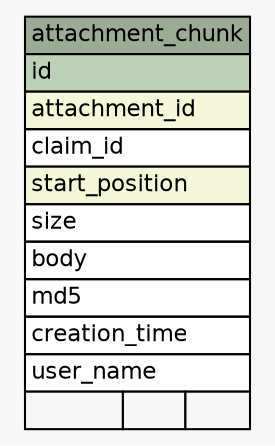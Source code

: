 // dot 2.36.0 on Windows 7 6.1
// SchemaSpy rev 590
digraph "attachment_chunk" {
  graph [
    rankdir="RL"
    bgcolor="#f7f7f7"
    nodesep="0.18"
    ranksep="0.46"
    fontname="Helvetica"
    fontsize="11"
  ];
  node [
    fontname="Helvetica"
    fontsize="11"
    shape="plaintext"
  ];
  edge [
    arrowsize="0.8"
  ];
  "attachment_chunk" [
    label=<
    <TABLE BORDER="0" CELLBORDER="1" CELLSPACING="0" BGCOLOR="#ffffff">
      <TR><TD COLSPAN="3" BGCOLOR="#9bab96" ALIGN="CENTER">attachment_chunk</TD></TR>
      <TR><TD PORT="id" COLSPAN="3" BGCOLOR="#bed1b8" ALIGN="LEFT">id</TD></TR>
      <TR><TD PORT="attachment_id" COLSPAN="3" BGCOLOR="#f4f7da" ALIGN="LEFT">attachment_id</TD></TR>
      <TR><TD PORT="claim_id" COLSPAN="3" ALIGN="LEFT">claim_id</TD></TR>
      <TR><TD PORT="start_position" COLSPAN="3" BGCOLOR="#f4f7da" ALIGN="LEFT">start_position</TD></TR>
      <TR><TD PORT="size" COLSPAN="3" ALIGN="LEFT">size</TD></TR>
      <TR><TD PORT="body" COLSPAN="3" ALIGN="LEFT">body</TD></TR>
      <TR><TD PORT="md5" COLSPAN="3" ALIGN="LEFT">md5</TD></TR>
      <TR><TD PORT="creation_time" COLSPAN="3" ALIGN="LEFT">creation_time</TD></TR>
      <TR><TD PORT="user_name" COLSPAN="3" ALIGN="LEFT">user_name</TD></TR>
      <TR><TD ALIGN="LEFT" BGCOLOR="#f7f7f7">  </TD><TD ALIGN="RIGHT" BGCOLOR="#f7f7f7">  </TD><TD ALIGN="RIGHT" BGCOLOR="#f7f7f7">  </TD></TR>
    </TABLE>>
    URL="tables/attachment_chunk.html"
    tooltip="attachment_chunk"
  ];
}
